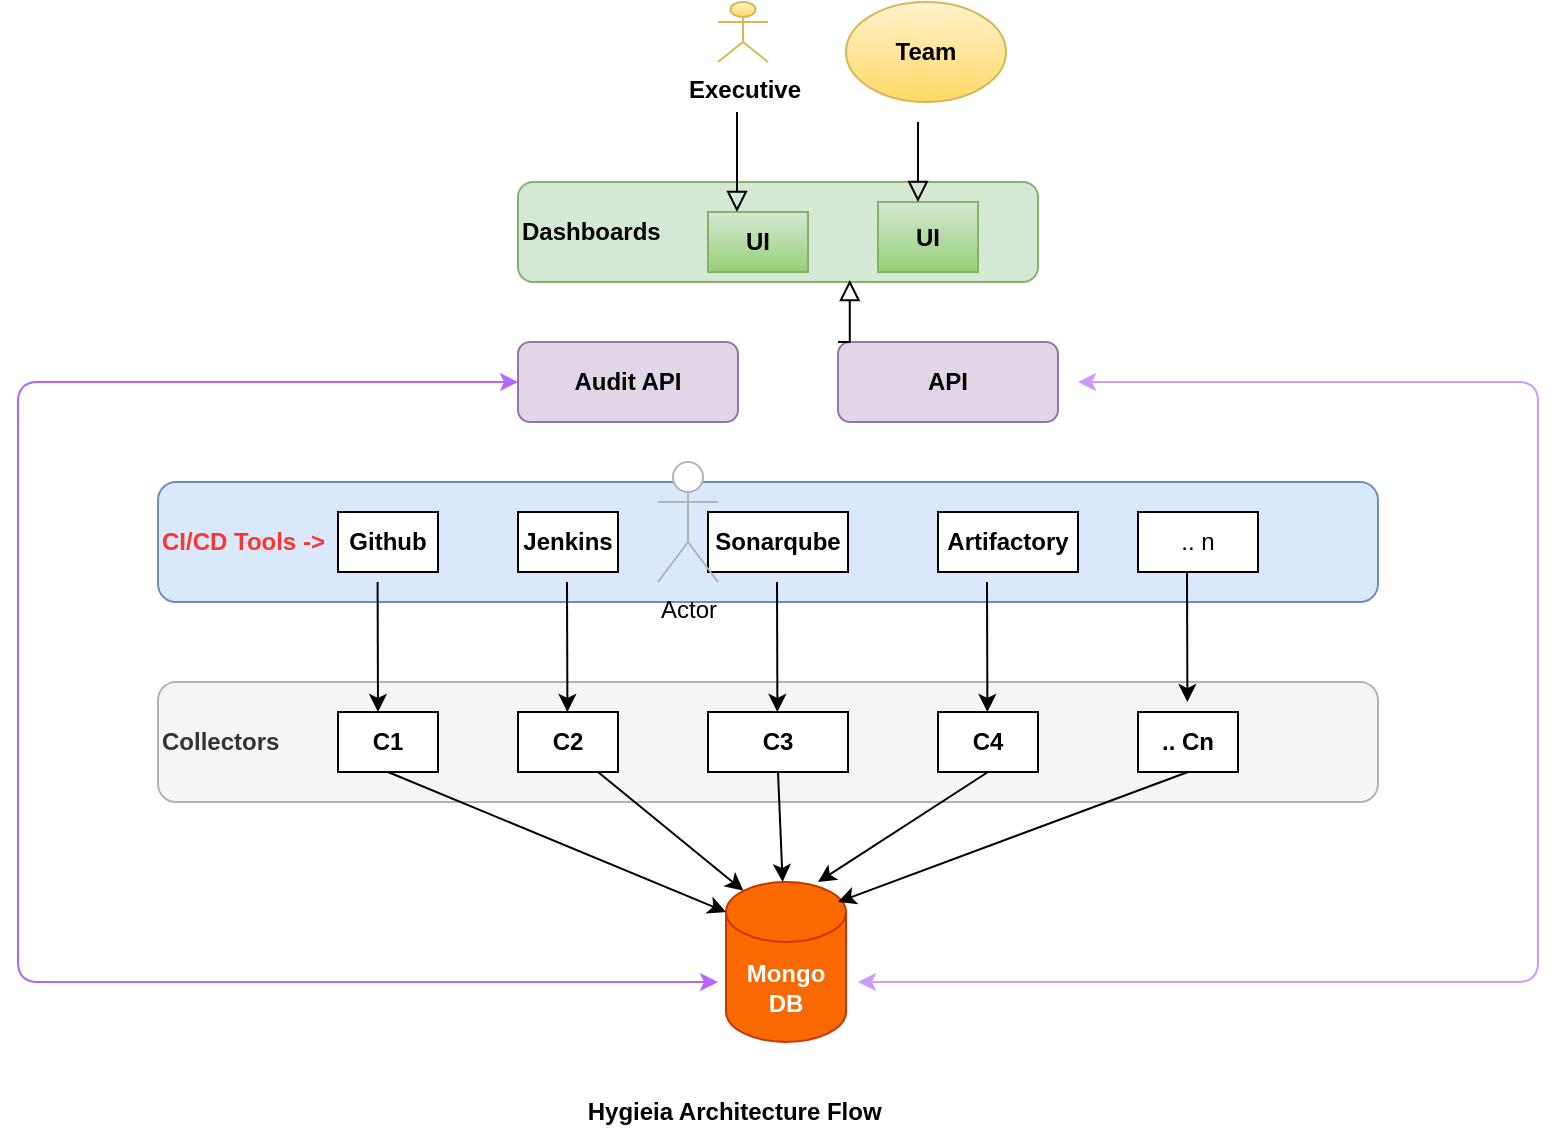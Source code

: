 <mxfile version="14.3.2" type="github">
  <diagram id="C5RBs43oDa-KdzZeNtuy" name="Page-1">
    <mxGraphModel dx="919" dy="614" grid="1" gridSize="10" guides="1" tooltips="1" connect="1" arrows="1" fold="1" page="1" pageScale="1" pageWidth="827" pageHeight="1169" math="0" shadow="0">
      <root>
        <mxCell id="WIyWlLk6GJQsqaUBKTNV-0" />
        <mxCell id="WIyWlLk6GJQsqaUBKTNV-1" parent="WIyWlLk6GJQsqaUBKTNV-0" />
        <mxCell id="VYM7CoJNfjb9k-UQckY3-0" value="Team" style="ellipse;whiteSpace=wrap;html=1;fontStyle=1;fillColor=#fff2cc;strokeColor=#d6b656;gradientColor=#ffd966;" vertex="1" parent="WIyWlLk6GJQsqaUBKTNV-1">
          <mxGeometry x="444" y="20" width="80" height="50" as="geometry" />
        </mxCell>
        <mxCell id="VYM7CoJNfjb9k-UQckY3-1" value="Dashboards" style="whiteSpace=wrap;html=1;rounded=1;shadow=0;strokeWidth=1;glass=0;fillColor=#d5e8d4;strokeColor=#82b366;fontStyle=1;align=left;" vertex="1" parent="WIyWlLk6GJQsqaUBKTNV-1">
          <mxGeometry x="280" y="110" width="260" height="50" as="geometry" />
        </mxCell>
        <mxCell id="VYM7CoJNfjb9k-UQckY3-3" value="&lt;b&gt;&lt;font color=&quot;#ff3333&quot;&gt;CI/CD Tools -&amp;gt;&lt;/font&gt;&lt;/b&gt;" style="whiteSpace=wrap;html=1;rounded=1;shadow=0;strokeWidth=1;glass=0;align=left;fillColor=#dae8fc;strokeColor=#6c8ebf;" vertex="1" parent="WIyWlLk6GJQsqaUBKTNV-1">
          <mxGeometry x="100" y="260" width="610" height="60" as="geometry" />
        </mxCell>
        <mxCell id="VYM7CoJNfjb9k-UQckY3-6" value="Github" style="rounded=0;whiteSpace=wrap;html=1;fontStyle=1" vertex="1" parent="WIyWlLk6GJQsqaUBKTNV-1">
          <mxGeometry x="190" y="275" width="50" height="30" as="geometry" />
        </mxCell>
        <mxCell id="VYM7CoJNfjb9k-UQckY3-7" value="Jenkins" style="rounded=0;whiteSpace=wrap;html=1;fontStyle=1" vertex="1" parent="WIyWlLk6GJQsqaUBKTNV-1">
          <mxGeometry x="280" y="275" width="50" height="30" as="geometry" />
        </mxCell>
        <mxCell id="VYM7CoJNfjb9k-UQckY3-8" value="Sonarqube" style="rounded=0;whiteSpace=wrap;html=1;fontStyle=1" vertex="1" parent="WIyWlLk6GJQsqaUBKTNV-1">
          <mxGeometry x="375" y="275" width="70" height="30" as="geometry" />
        </mxCell>
        <mxCell id="VYM7CoJNfjb9k-UQckY3-9" value="Artifactory" style="rounded=0;whiteSpace=wrap;html=1;fontStyle=1" vertex="1" parent="WIyWlLk6GJQsqaUBKTNV-1">
          <mxGeometry x="490" y="275" width="70" height="30" as="geometry" />
        </mxCell>
        <mxCell id="VYM7CoJNfjb9k-UQckY3-12" value=".. n" style="rounded=0;whiteSpace=wrap;html=1;" vertex="1" parent="WIyWlLk6GJQsqaUBKTNV-1">
          <mxGeometry x="590" y="275" width="60" height="30" as="geometry" />
        </mxCell>
        <mxCell id="VYM7CoJNfjb9k-UQckY3-21" value="&lt;b&gt;Collectors&lt;/b&gt;" style="whiteSpace=wrap;html=1;rounded=1;shadow=0;strokeWidth=1;glass=0;align=left;fillColor=#f5f5f5;fontColor=#333333;strokeColor=#B3B3B3;" vertex="1" parent="WIyWlLk6GJQsqaUBKTNV-1">
          <mxGeometry x="100" y="360" width="610" height="60" as="geometry" />
        </mxCell>
        <mxCell id="VYM7CoJNfjb9k-UQckY3-22" value="C1" style="rounded=0;whiteSpace=wrap;html=1;fontStyle=1" vertex="1" parent="WIyWlLk6GJQsqaUBKTNV-1">
          <mxGeometry x="190" y="375" width="50" height="30" as="geometry" />
        </mxCell>
        <mxCell id="VYM7CoJNfjb9k-UQckY3-23" value="C2" style="rounded=0;whiteSpace=wrap;html=1;fontStyle=1" vertex="1" parent="WIyWlLk6GJQsqaUBKTNV-1">
          <mxGeometry x="280" y="375" width="50" height="30" as="geometry" />
        </mxCell>
        <mxCell id="VYM7CoJNfjb9k-UQckY3-24" value="C3" style="rounded=0;whiteSpace=wrap;html=1;fontStyle=1" vertex="1" parent="WIyWlLk6GJQsqaUBKTNV-1">
          <mxGeometry x="375" y="375" width="70" height="30" as="geometry" />
        </mxCell>
        <mxCell id="VYM7CoJNfjb9k-UQckY3-25" value="C4" style="rounded=0;whiteSpace=wrap;html=1;fontStyle=1" vertex="1" parent="WIyWlLk6GJQsqaUBKTNV-1">
          <mxGeometry x="490" y="375" width="50" height="30" as="geometry" />
        </mxCell>
        <mxCell id="VYM7CoJNfjb9k-UQckY3-26" value=".. Cn" style="rounded=0;whiteSpace=wrap;html=1;fontStyle=1" vertex="1" parent="WIyWlLk6GJQsqaUBKTNV-1">
          <mxGeometry x="590" y="375" width="50" height="30" as="geometry" />
        </mxCell>
        <mxCell id="VYM7CoJNfjb9k-UQckY3-27" value="Mongo DB" style="shape=cylinder3;whiteSpace=wrap;html=1;boundedLbl=1;backgroundOutline=1;size=15;fillColor=#fa6800;strokeColor=#C73500;fontStyle=1;fontColor=#ffffff;" vertex="1" parent="WIyWlLk6GJQsqaUBKTNV-1">
          <mxGeometry x="384" y="460" width="60" height="80" as="geometry" />
        </mxCell>
        <mxCell id="VYM7CoJNfjb9k-UQckY3-33" value="" style="endArrow=classic;html=1;exitX=0.5;exitY=1;exitDx=0;exitDy=0;" edge="1" parent="WIyWlLk6GJQsqaUBKTNV-1" source="VYM7CoJNfjb9k-UQckY3-24" target="VYM7CoJNfjb9k-UQckY3-27">
          <mxGeometry width="50" height="50" relative="1" as="geometry">
            <mxPoint x="320" y="320" as="sourcePoint" />
            <mxPoint x="414" y="460" as="targetPoint" />
            <Array as="points" />
          </mxGeometry>
        </mxCell>
        <mxCell id="VYM7CoJNfjb9k-UQckY3-34" value="" style="endArrow=classic;html=1;exitX=0.5;exitY=1;exitDx=0;exitDy=0;entryX=0.145;entryY=0;entryDx=0;entryDy=4.35;entryPerimeter=0;" edge="1" parent="WIyWlLk6GJQsqaUBKTNV-1" target="VYM7CoJNfjb9k-UQckY3-27">
          <mxGeometry width="50" height="50" relative="1" as="geometry">
            <mxPoint x="320" y="405" as="sourcePoint" />
            <mxPoint x="322.316" y="460" as="targetPoint" />
            <Array as="points" />
          </mxGeometry>
        </mxCell>
        <mxCell id="VYM7CoJNfjb9k-UQckY3-35" value="" style="endArrow=classic;html=1;exitX=0.5;exitY=1;exitDx=0;exitDy=0;" edge="1" parent="WIyWlLk6GJQsqaUBKTNV-1" source="VYM7CoJNfjb9k-UQckY3-25">
          <mxGeometry width="50" height="50" relative="1" as="geometry">
            <mxPoint x="513.84" y="415" as="sourcePoint" />
            <mxPoint x="430" y="460" as="targetPoint" />
            <Array as="points" />
          </mxGeometry>
        </mxCell>
        <mxCell id="VYM7CoJNfjb9k-UQckY3-36" value="" style="endArrow=classic;html=1;exitX=0.5;exitY=1;exitDx=0;exitDy=0;entryX=0;entryY=0;entryDx=0;entryDy=15;entryPerimeter=0;" edge="1" parent="WIyWlLk6GJQsqaUBKTNV-1" source="VYM7CoJNfjb9k-UQckY3-22" target="VYM7CoJNfjb9k-UQckY3-27">
          <mxGeometry width="50" height="50" relative="1" as="geometry">
            <mxPoint x="213.84" y="420" as="sourcePoint" />
            <mxPoint x="216.156" y="475" as="targetPoint" />
            <Array as="points" />
          </mxGeometry>
        </mxCell>
        <mxCell id="VYM7CoJNfjb9k-UQckY3-37" value="" style="endArrow=classic;html=1;exitX=0.5;exitY=1;exitDx=0;exitDy=0;" edge="1" parent="WIyWlLk6GJQsqaUBKTNV-1" source="VYM7CoJNfjb9k-UQckY3-26">
          <mxGeometry width="50" height="50" relative="1" as="geometry">
            <mxPoint x="523.84" y="425" as="sourcePoint" />
            <mxPoint x="440" y="470" as="targetPoint" />
            <Array as="points" />
          </mxGeometry>
        </mxCell>
        <mxCell id="VYM7CoJNfjb9k-UQckY3-38" value="" style="endArrow=classic;html=1;exitX=0.18;exitY=0.833;exitDx=0;exitDy=0;exitPerimeter=0;" edge="1" parent="WIyWlLk6GJQsqaUBKTNV-1" source="VYM7CoJNfjb9k-UQckY3-3">
          <mxGeometry width="50" height="50" relative="1" as="geometry">
            <mxPoint x="160" y="425" as="sourcePoint" />
            <mxPoint x="210" y="375" as="targetPoint" />
          </mxGeometry>
        </mxCell>
        <mxCell id="VYM7CoJNfjb9k-UQckY3-39" value="" style="endArrow=classic;html=1;exitX=0.18;exitY=0.833;exitDx=0;exitDy=0;exitPerimeter=0;" edge="1" parent="WIyWlLk6GJQsqaUBKTNV-1">
          <mxGeometry width="50" height="50" relative="1" as="geometry">
            <mxPoint x="409.5" y="309.98" as="sourcePoint" />
            <mxPoint x="409.7" y="375" as="targetPoint" />
          </mxGeometry>
        </mxCell>
        <mxCell id="VYM7CoJNfjb9k-UQckY3-40" value="" style="endArrow=classic;html=1;exitX=0.18;exitY=0.833;exitDx=0;exitDy=0;exitPerimeter=0;" edge="1" parent="WIyWlLk6GJQsqaUBKTNV-1">
          <mxGeometry width="50" height="50" relative="1" as="geometry">
            <mxPoint x="514.5" y="309.98" as="sourcePoint" />
            <mxPoint x="514.7" y="375" as="targetPoint" />
          </mxGeometry>
        </mxCell>
        <mxCell id="VYM7CoJNfjb9k-UQckY3-41" value="" style="endArrow=classic;html=1;exitX=0.18;exitY=0.833;exitDx=0;exitDy=0;exitPerimeter=0;" edge="1" parent="WIyWlLk6GJQsqaUBKTNV-1">
          <mxGeometry width="50" height="50" relative="1" as="geometry">
            <mxPoint x="614.5" y="305" as="sourcePoint" />
            <mxPoint x="614.7" y="370.02" as="targetPoint" />
          </mxGeometry>
        </mxCell>
        <mxCell id="VYM7CoJNfjb9k-UQckY3-42" value="" style="endArrow=classic;html=1;exitX=0.18;exitY=0.833;exitDx=0;exitDy=0;exitPerimeter=0;" edge="1" parent="WIyWlLk6GJQsqaUBKTNV-1">
          <mxGeometry width="50" height="50" relative="1" as="geometry">
            <mxPoint x="304.5" y="309.98" as="sourcePoint" />
            <mxPoint x="304.7" y="375" as="targetPoint" />
          </mxGeometry>
        </mxCell>
        <mxCell id="VYM7CoJNfjb9k-UQckY3-43" value="Audit API" style="whiteSpace=wrap;html=1;rounded=1;shadow=0;strokeWidth=1;glass=0;fillColor=#e1d5e7;strokeColor=#9673a6;fontStyle=1" vertex="1" parent="WIyWlLk6GJQsqaUBKTNV-1">
          <mxGeometry x="280" y="190" width="110" height="40" as="geometry" />
        </mxCell>
        <mxCell id="VYM7CoJNfjb9k-UQckY3-44" value="API" style="whiteSpace=wrap;html=1;rounded=1;shadow=0;strokeWidth=1;glass=0;fillColor=#e1d5e7;strokeColor=#9673a6;fontStyle=1" vertex="1" parent="WIyWlLk6GJQsqaUBKTNV-1">
          <mxGeometry x="440" y="190" width="110" height="40" as="geometry" />
        </mxCell>
        <mxCell id="VYM7CoJNfjb9k-UQckY3-45" value="" style="endArrow=classic;startArrow=classic;html=1;entryX=0;entryY=0.5;entryDx=0;entryDy=0;strokeColor=#B266FF;" edge="1" parent="WIyWlLk6GJQsqaUBKTNV-1" target="VYM7CoJNfjb9k-UQckY3-43">
          <mxGeometry width="50" height="50" relative="1" as="geometry">
            <mxPoint x="380" y="510" as="sourcePoint" />
            <mxPoint x="370" y="170" as="targetPoint" />
            <Array as="points">
              <mxPoint x="30" y="510" />
              <mxPoint x="30" y="210" />
            </Array>
          </mxGeometry>
        </mxCell>
        <mxCell id="VYM7CoJNfjb9k-UQckY3-46" value="" style="endArrow=classic;startArrow=classic;html=1;strokeColor=#CC99FF;" edge="1" parent="WIyWlLk6GJQsqaUBKTNV-1">
          <mxGeometry width="50" height="50" relative="1" as="geometry">
            <mxPoint x="450" y="510" as="sourcePoint" />
            <mxPoint x="560" y="210" as="targetPoint" />
            <Array as="points">
              <mxPoint x="790" y="510" />
              <mxPoint x="790" y="210" />
            </Array>
          </mxGeometry>
        </mxCell>
        <mxCell id="VYM7CoJNfjb9k-UQckY3-47" value="" style="rounded=0;html=1;jettySize=auto;orthogonalLoop=1;fontSize=11;endArrow=block;endFill=0;endSize=8;strokeWidth=1;shadow=0;labelBackgroundColor=none;edgeStyle=orthogonalEdgeStyle;exitX=0;exitY=0;exitDx=0;exitDy=0;entryX=0.638;entryY=0.98;entryDx=0;entryDy=0;entryPerimeter=0;" edge="1" parent="WIyWlLk6GJQsqaUBKTNV-1" source="VYM7CoJNfjb9k-UQckY3-44" target="VYM7CoJNfjb9k-UQckY3-1">
          <mxGeometry relative="1" as="geometry">
            <mxPoint x="394.5" y="80" as="sourcePoint" />
            <mxPoint x="521" y="160" as="targetPoint" />
          </mxGeometry>
        </mxCell>
        <mxCell id="VYM7CoJNfjb9k-UQckY3-51" value="Hygieia Architecture Flow&amp;nbsp;" style="text;html=1;strokeColor=none;fillColor=none;align=center;verticalAlign=middle;whiteSpace=wrap;rounded=0;fontStyle=1" vertex="1" parent="WIyWlLk6GJQsqaUBKTNV-1">
          <mxGeometry x="250" y="560" width="280" height="30" as="geometry" />
        </mxCell>
        <mxCell id="VYM7CoJNfjb9k-UQckY3-52" value="Actor" style="shape=umlActor;verticalLabelPosition=bottom;verticalAlign=top;html=1;outlineConnect=0;strokeColor=#B3B3B3;" vertex="1" parent="WIyWlLk6GJQsqaUBKTNV-1">
          <mxGeometry x="350" y="250" width="30" height="60" as="geometry" />
        </mxCell>
        <mxCell id="VYM7CoJNfjb9k-UQckY3-53" value="Executive" style="shape=umlActor;verticalLabelPosition=bottom;verticalAlign=top;html=1;outlineConnect=0;strokeColor=#d6b656;gradientColor=#ffd966;fillColor=#fff2cc;fontStyle=1" vertex="1" parent="WIyWlLk6GJQsqaUBKTNV-1">
          <mxGeometry x="380" y="20" width="25" height="30" as="geometry" />
        </mxCell>
        <mxCell id="VYM7CoJNfjb9k-UQckY3-60" value="UI" style="rounded=0;whiteSpace=wrap;html=1;fontStyle=1;gradientColor=#97d077;fillColor=#d5e8d4;strokeColor=#82b366;" vertex="1" parent="WIyWlLk6GJQsqaUBKTNV-1">
          <mxGeometry x="375" y="125" width="50" height="30" as="geometry" />
        </mxCell>
        <mxCell id="VYM7CoJNfjb9k-UQckY3-61" value="UI" style="rounded=0;whiteSpace=wrap;html=1;fontStyle=1;gradientColor=#97d077;fillColor=#d5e8d4;strokeColor=#82b366;" vertex="1" parent="WIyWlLk6GJQsqaUBKTNV-1">
          <mxGeometry x="460" y="120" width="50" height="35" as="geometry" />
        </mxCell>
        <mxCell id="WIyWlLk6GJQsqaUBKTNV-2" value="" style="rounded=0;html=1;jettySize=auto;orthogonalLoop=1;fontSize=11;endArrow=block;endFill=0;endSize=8;strokeWidth=1;shadow=0;labelBackgroundColor=none;edgeStyle=orthogonalEdgeStyle;" parent="WIyWlLk6GJQsqaUBKTNV-1" edge="1">
          <mxGeometry relative="1" as="geometry">
            <mxPoint x="389.5" y="75" as="sourcePoint" />
            <mxPoint x="389.5" y="125" as="targetPoint" />
            <Array as="points">
              <mxPoint x="390" y="80" />
              <mxPoint x="390" y="80" />
            </Array>
          </mxGeometry>
        </mxCell>
        <mxCell id="VYM7CoJNfjb9k-UQckY3-59" value="" style="rounded=0;html=1;jettySize=auto;orthogonalLoop=1;fontSize=11;endArrow=block;endFill=0;endSize=8;strokeWidth=1;shadow=0;labelBackgroundColor=none;edgeStyle=orthogonalEdgeStyle;" edge="1" parent="WIyWlLk6GJQsqaUBKTNV-1">
          <mxGeometry relative="1" as="geometry">
            <mxPoint x="480" y="80" as="sourcePoint" />
            <mxPoint x="480" y="120" as="targetPoint" />
            <Array as="points">
              <mxPoint x="480" y="120" />
              <mxPoint x="480" y="120" />
            </Array>
          </mxGeometry>
        </mxCell>
      </root>
    </mxGraphModel>
  </diagram>
</mxfile>
